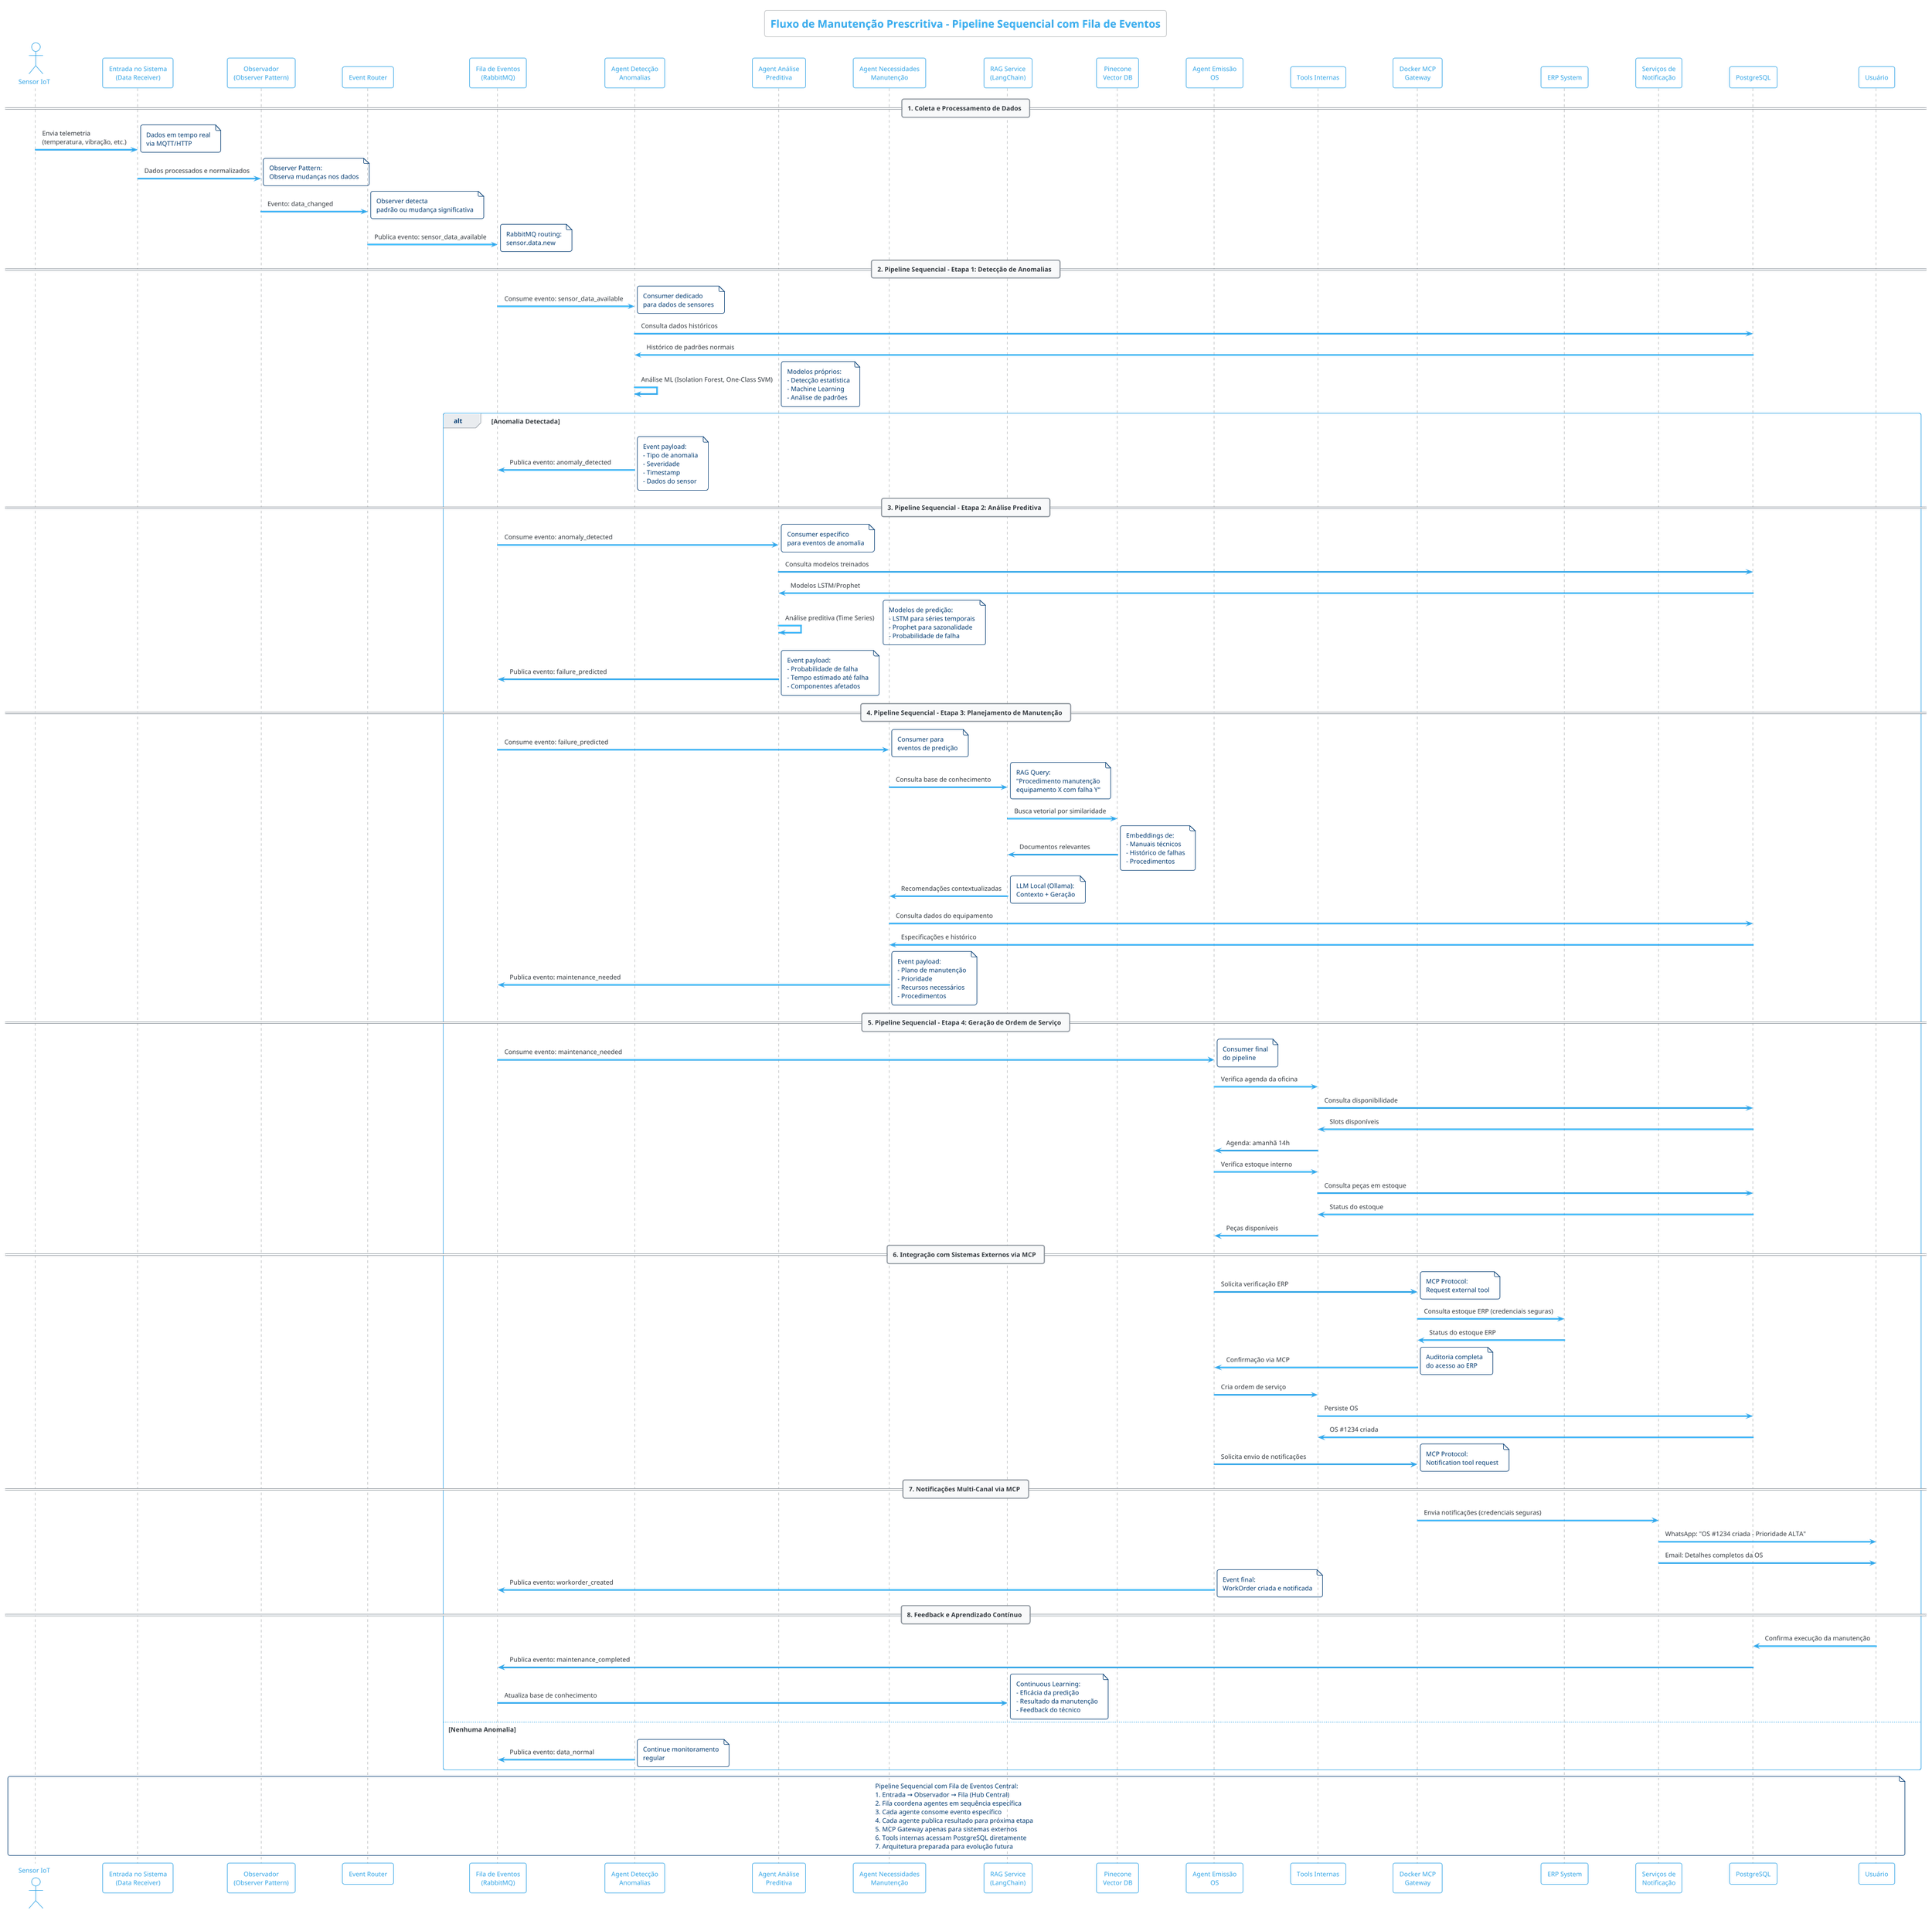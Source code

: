@startuml Sequence-Fluxo-Prescritivo-Pipeline
!theme cerulean-outline
title Fluxo de Manutenção Prescritiva - Pipeline Sequencial com Fila de Eventos

actor "Sensor IoT" as sensor
participant "Entrada no Sistema\n(Data Receiver)" as receiver
participant "Observador\n(Observer Pattern)" as observer
participant "Event Router" as router
participant "Fila de Eventos\n(RabbitMQ)" as queue
participant "Agent Detecção\nAnomalias" as anomaly
participant "Agent Análise\nPreditiva" as predictive
participant "Agent Necessidades\nManutenção" as maintenance
participant "RAG Service\n(LangChain)" as rag
participant "Pinecone\nVector DB" as pinecone
participant "Agent Emissão\nOS" as workorder
participant "Tools Internas" as internal_tools
participant "Docker MCP\nGateway" as mcp
participant "ERP System" as erp
participant "Serviços de\nNotificação" as notification
participant "PostgreSQL" as postgres
participant "Usuário" as user

== 1. Coleta e Processamento de Dados ==
sensor -> receiver: Envia telemetria\n(temperatura, vibração, etc.)
note right: Dados em tempo real\nvia MQTT/HTTP

receiver -> observer: Dados processados e normalizados
note right: Observer Pattern:\nObserva mudanças nos dados

observer -> router: Evento: data_changed
note right: Observer detecta\npadrão ou mudança significativa

router -> queue: Publica evento: sensor_data_available
note right: RabbitMQ routing:\nsensor.data.new

== 2. Pipeline Sequencial - Etapa 1: Detecção de Anomalias ==
queue -> anomaly: Consume evento: sensor_data_available
note right: Consumer dedicado\npara dados de sensores

anomaly -> postgres: Consulta dados históricos
postgres -> anomaly: Histórico de padrões normais

anomaly -> anomaly: Análise ML (Isolation Forest, One-Class SVM)
note right: Modelos próprios:\n- Detecção estatística\n- Machine Learning\n- Análise de padrões

alt Anomalia Detectada
    anomaly -> queue: Publica evento: anomaly_detected
    note right: Event payload:\n- Tipo de anomalia\n- Severidade\n- Timestamp\n- Dados do sensor
    
    == 3. Pipeline Sequencial - Etapa 2: Análise Preditiva ==
    queue -> predictive: Consume evento: anomaly_detected
    note right: Consumer específico\npara eventos de anomalia
    
    predictive -> postgres: Consulta modelos treinados
    postgres -> predictive: Modelos LSTM/Prophet
    
    predictive -> predictive: Análise preditiva (Time Series)
    note right: Modelos de predição:\n- LSTM para séries temporais\n- Prophet para sazonalidade\n- Probabilidade de falha
    
    predictive -> queue: Publica evento: failure_predicted
    note right: Event payload:\n- Probabilidade de falha\n- Tempo estimado até falha\n- Componentes afetados
    
    == 4. Pipeline Sequencial - Etapa 3: Planejamento de Manutenção ==
    queue -> maintenance: Consume evento: failure_predicted
    note right: Consumer para\neventos de predição
    
    maintenance -> rag: Consulta base de conhecimento
    note right: RAG Query:\n"Procedimento manutenção\nequipamento X com falha Y"
    
    rag -> pinecone: Busca vetorial por similaridade
    pinecone -> rag: Documentos relevantes
    note right: Embeddings de:\n- Manuais técnicos\n- Histórico de falhas\n- Procedimentos
    
    rag -> maintenance: Recomendações contextualizadas
    note right: LLM Local (Ollama):\nContexto + Geração
    
    maintenance -> postgres: Consulta dados do equipamento
    postgres -> maintenance: Especificações e histórico
    
    maintenance -> queue: Publica evento: maintenance_needed
    note right: Event payload:\n- Plano de manutenção\n- Prioridade\n- Recursos necessários\n- Procedimentos
    
    == 5. Pipeline Sequencial - Etapa 4: Geração de Ordem de Serviço ==
    queue -> workorder: Consume evento: maintenance_needed
    note right: Consumer final\ndo pipeline
    
    workorder -> internal_tools: Verifica agenda da oficina
    internal_tools -> postgres: Consulta disponibilidade
    postgres -> internal_tools: Slots disponíveis
    internal_tools -> workorder: Agenda: amanhã 14h
    
    workorder -> internal_tools: Verifica estoque interno
    internal_tools -> postgres: Consulta peças em estoque
    postgres -> internal_tools: Status do estoque
    internal_tools -> workorder: Peças disponíveis
    
    == 6. Integração com Sistemas Externos via MCP ==
    workorder -> mcp: Solicita verificação ERP
    note right: MCP Protocol:\nRequest external tool
    
    mcp -> erp: Consulta estoque ERP (credenciais seguras)
    erp -> mcp: Status do estoque ERP
    mcp -> workorder: Confirmação via MCP
    note right: Auditoria completa\ndo acesso ao ERP
    
    workorder -> internal_tools: Cria ordem de serviço
    internal_tools -> postgres: Persiste OS
    postgres -> internal_tools: OS #1234 criada
    
    workorder -> mcp: Solicita envio de notificações
    note right: MCP Protocol:\nNotification tool request
    
    == 7. Notificações Multi-Canal via MCP ==
    mcp -> notification: Envia notificações (credenciais seguras)
    notification -> user: WhatsApp: "OS #1234 criada - Prioridade ALTA"
    notification -> user: Email: Detalhes completos da OS
    
    workorder -> queue: Publica evento: workorder_created
    note right: Event final:\nWorkOrder criada e notificada
    
    == 8. Feedback e Aprendizado Contínuo ==
    user -> postgres: Confirma execução da manutenção
    postgres -> queue: Publica evento: maintenance_completed
    queue -> rag: Atualiza base de conhecimento
    note right: Continuous Learning:\n- Eficácia da predição\n- Resultado da manutenção\n- Feedback do técnico
    
else Nenhuma Anomalia
    anomaly -> queue: Publica evento: data_normal
    note right: Continue monitoramento\nregular
end

note over sensor, user
Pipeline Sequencial com Fila de Eventos Central:
1. Entrada → Observador → Fila (Hub Central)
2. Fila coordena agentes em sequência específica
3. Cada agente consome evento específico
4. Cada agente publica resultado para próxima etapa
5. MCP Gateway apenas para sistemas externos
6. Tools internas acessam PostgreSQL diretamente
7. Arquitetura preparada para evolução futura
end note

@enduml